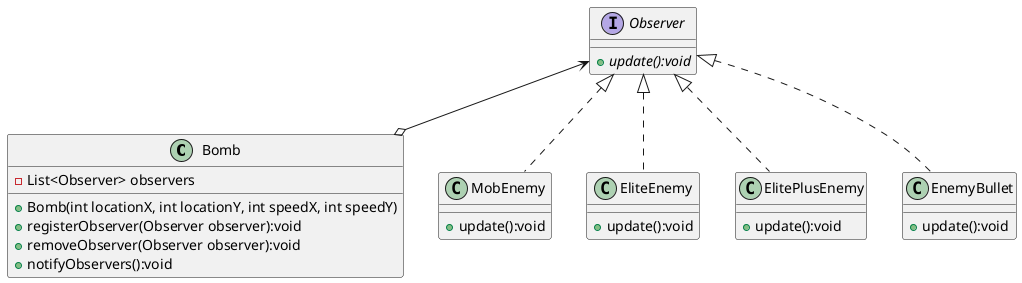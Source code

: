 @startuml
'https://plantuml.com/class-diagram
class Bomb{
    - List<Observer> observers
    + Bomb(int locationX, int locationY, int speedX, int speedY)
    + registerObserver(Observer observer):void
    + removeObserver(Observer observer):void
    + notifyObservers():void
}
interface Observer{
    + {abstract} update():void
}
class MobEnemy{
    + update():void
}
class EliteEnemy{
    + update():void
}
class ElitePlusEnemy{
    + update():void
}
class EnemyBullet{
    + update():void
}
Observer <--o Bomb
Observer <|.. MobEnemy
Observer <|.. EliteEnemy
Observer <|.. ElitePlusEnemy
Observer <|.. EnemyBullet
@enduml